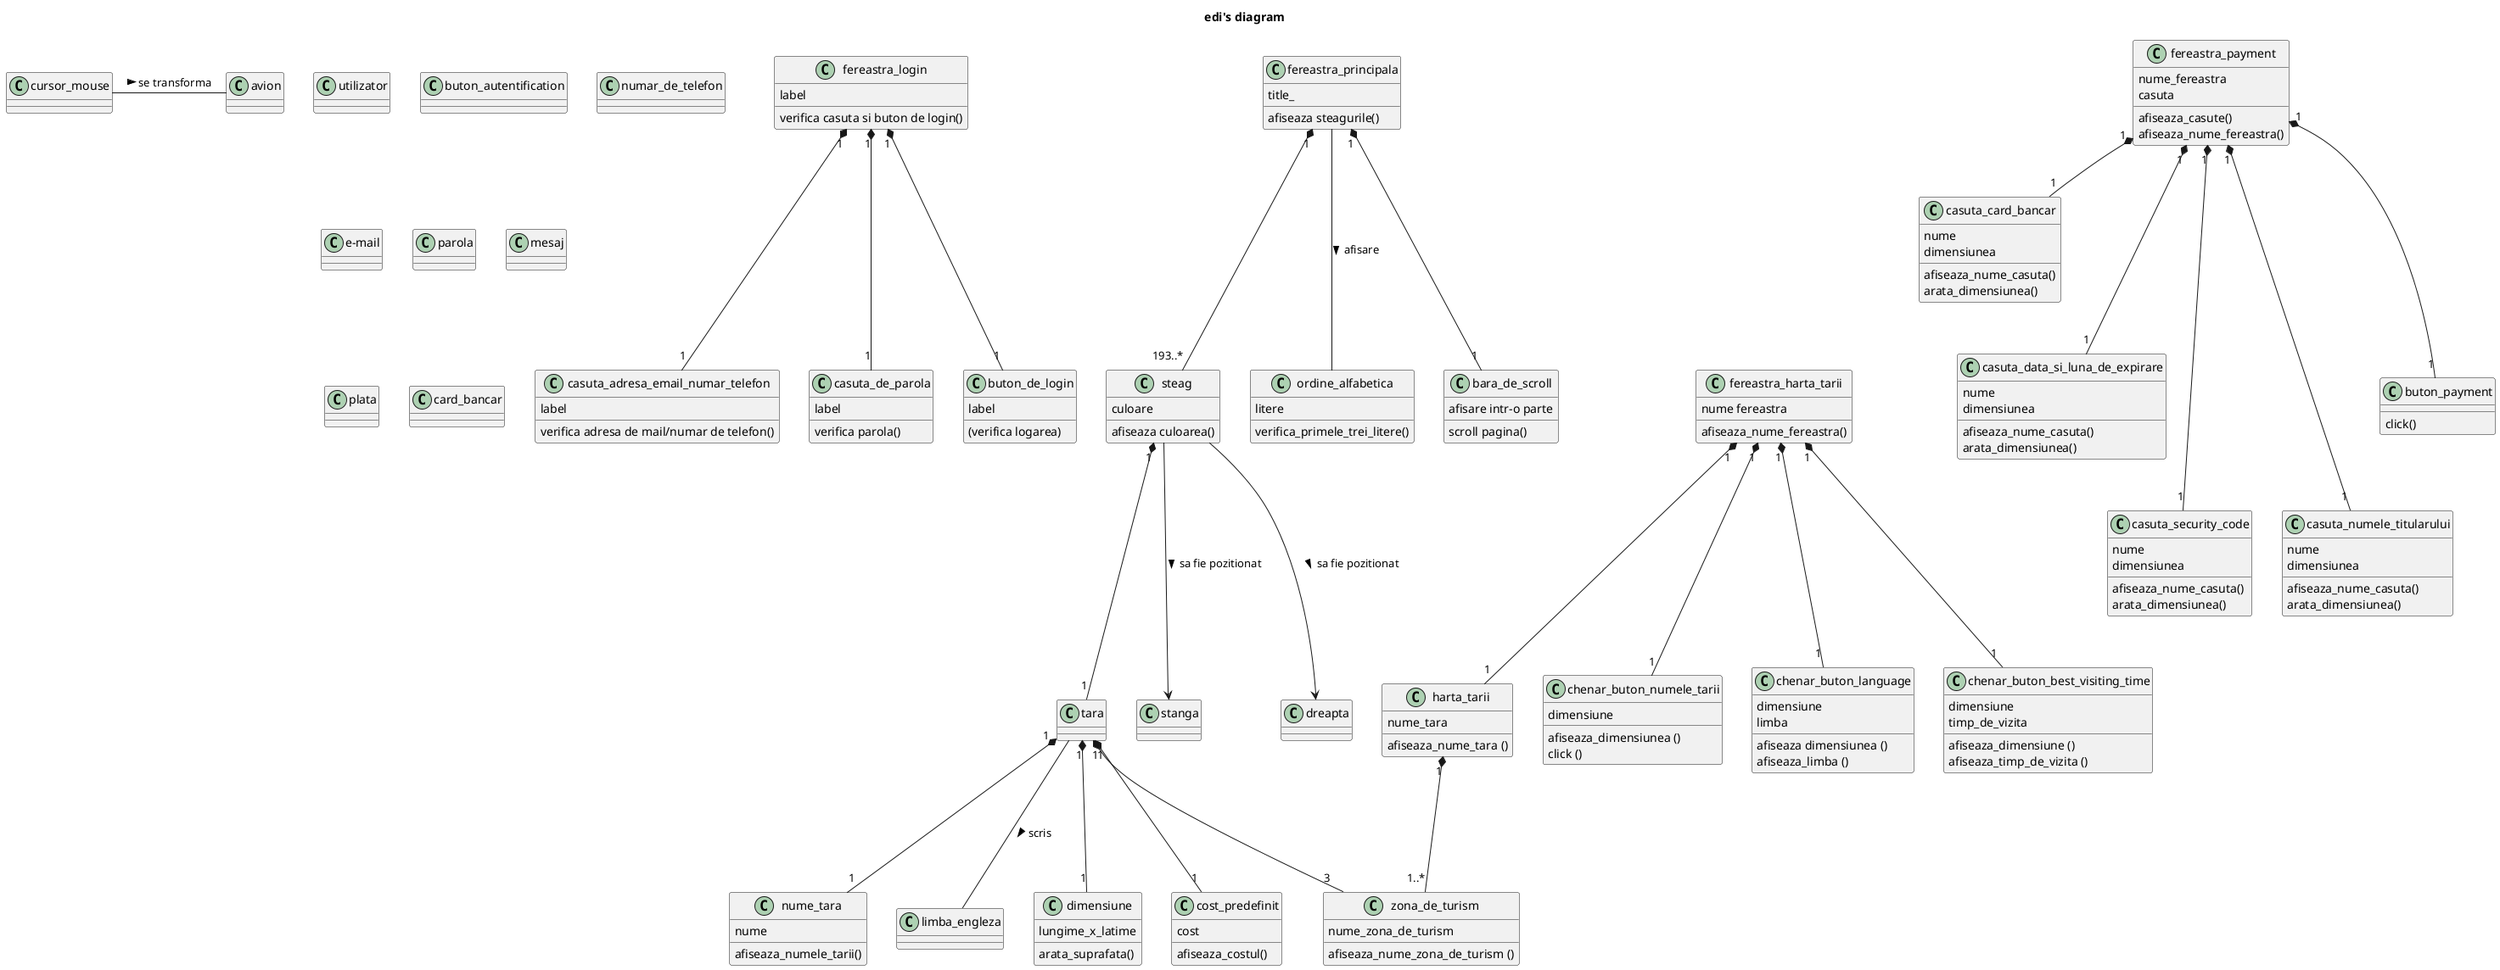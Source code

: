@startuml
title edi's diagram

class utilizator {}
class buton_autentification {}
class fereastra_login {
label
verifica casuta si buton de login()
}
class casuta_adresa_email_numar_telefon {
label
verifica adresa de mail/numar de telefon()
}
class casuta_de_parola {
label
verifica parola()
}
class buton_de_login {
label
(verifica logarea)
}

fereastra_login "1"*--- "1" casuta_adresa_email_numar_telefon
fereastra_login "1"*--- "1" casuta_de_parola
fereastra_login "1"*--- "1" buton_de_login

class utilizator {}
class numar_de_telefon {}
class e-mail {}
class parola {}
class mesaj {}

class utilizator {}
class e-mail {}
class numar_de_telefon {}
class fereastra_principala {
title_
afiseaza steagurile()
}
class steag {
culoare
afiseaza culoarea()
}
class nume_tara {
nume
afiseaza_numele_tarii()
}
class tara {
}
class ordine_alfabetica {
litere
verifica_primele_trei_litere()

}
class stanga {}
class dreapta {}
class limba_engleza {}
fereastra_principala "1"*--- "193..*"steag
fereastra_principala --- ordine_alfabetica : afisare >
steag ---> stanga : sa fie pozitionat >
steag ---> dreapta : sa fie pozitionat >
tara --- limba_engleza : scris >
steag "1"*--- "1"tara

class bara_de_scroll {
afisare intr-o parte
scroll pagina()
}
class cursor_mouse {}
class avion {}
fereastra_principala "1"*---"1" bara_de_scroll
cursor_mouse - avion :> se transforma

class fereastra_payment {
nume_fereastra
casuta
afiseaza_casute()
afiseaza_nume_fereastra()
}
class plata {}
class dimensiune {
lungime_x_latime
arata_suprafata()
}
class card_bancar {}
class cost_predefinit {
cost
afiseaza_costul()
}
class zona_de_turism {
nume_zona_de_turism
afiseaza_nume_zona_de_turism ()
}
class casuta_card_bancar {
nume
dimensiunea
afiseaza_nume_casuta()
arata_dimensiunea()
}
class casuta_data_si_luna_de_expirare {
nume
dimensiunea
afiseaza_nume_casuta()
arata_dimensiunea()
}
class casuta_security_code {
nume
dimensiunea
afiseaza_nume_casuta()
arata_dimensiunea()
}
class casuta_numele_titularului {
nume
dimensiunea
afiseaza_nume_casuta()
arata_dimensiunea()
}
class buton_payment {

click()
}

fereastra_payment "1" *-- "1" casuta_card_bancar
fereastra_payment "1" *--- "1" casuta_data_si_luna_de_expirare
fereastra_payment "1" *---- "1" casuta_security_code
fereastra_payment "1" *---- "1" casuta_numele_titularului
fereastra_payment "1" *--- "1" buton_payment
tara "1" *--- "3" zona_de_turism
tara "1" *--- "1" cost_predefinit
tara "1" *--- "1" dimensiune
tara "1" *--- "1" nume_tara

class fereastra_harta_tarii {
nume fereastra
afiseaza_nume_fereastra()
}
class harta_tarii {
nume_tara
afiseaza_nume_tara ()
}
fereastra_harta_tarii "1" *--- "1" harta_tarii
harta_tarii "1" *--- "1..*" zona_de_turism

class chenar_buton_numele_tarii {
dimensiune
afiseaza_dimensiunea ()
click ()
}
class chenar_buton_language {
dimensiune
limba
afiseaza dimensiunea ()
afiseaza_limba ()
}
class chenar_buton_best_visiting_time {
dimensiune
timp_de_vizita
afiseaza_dimensiune ()
afiseaza_timp_de_vizita ()
}
fereastra_harta_tarii "1" *--- "1" chenar_buton_numele_tarii
fereastra_harta_tarii "1" *--- "1" chenar_buton_language
fereastra_harta_tarii "1" *--- "1" chenar_buton_best_visiting_time


@enduml